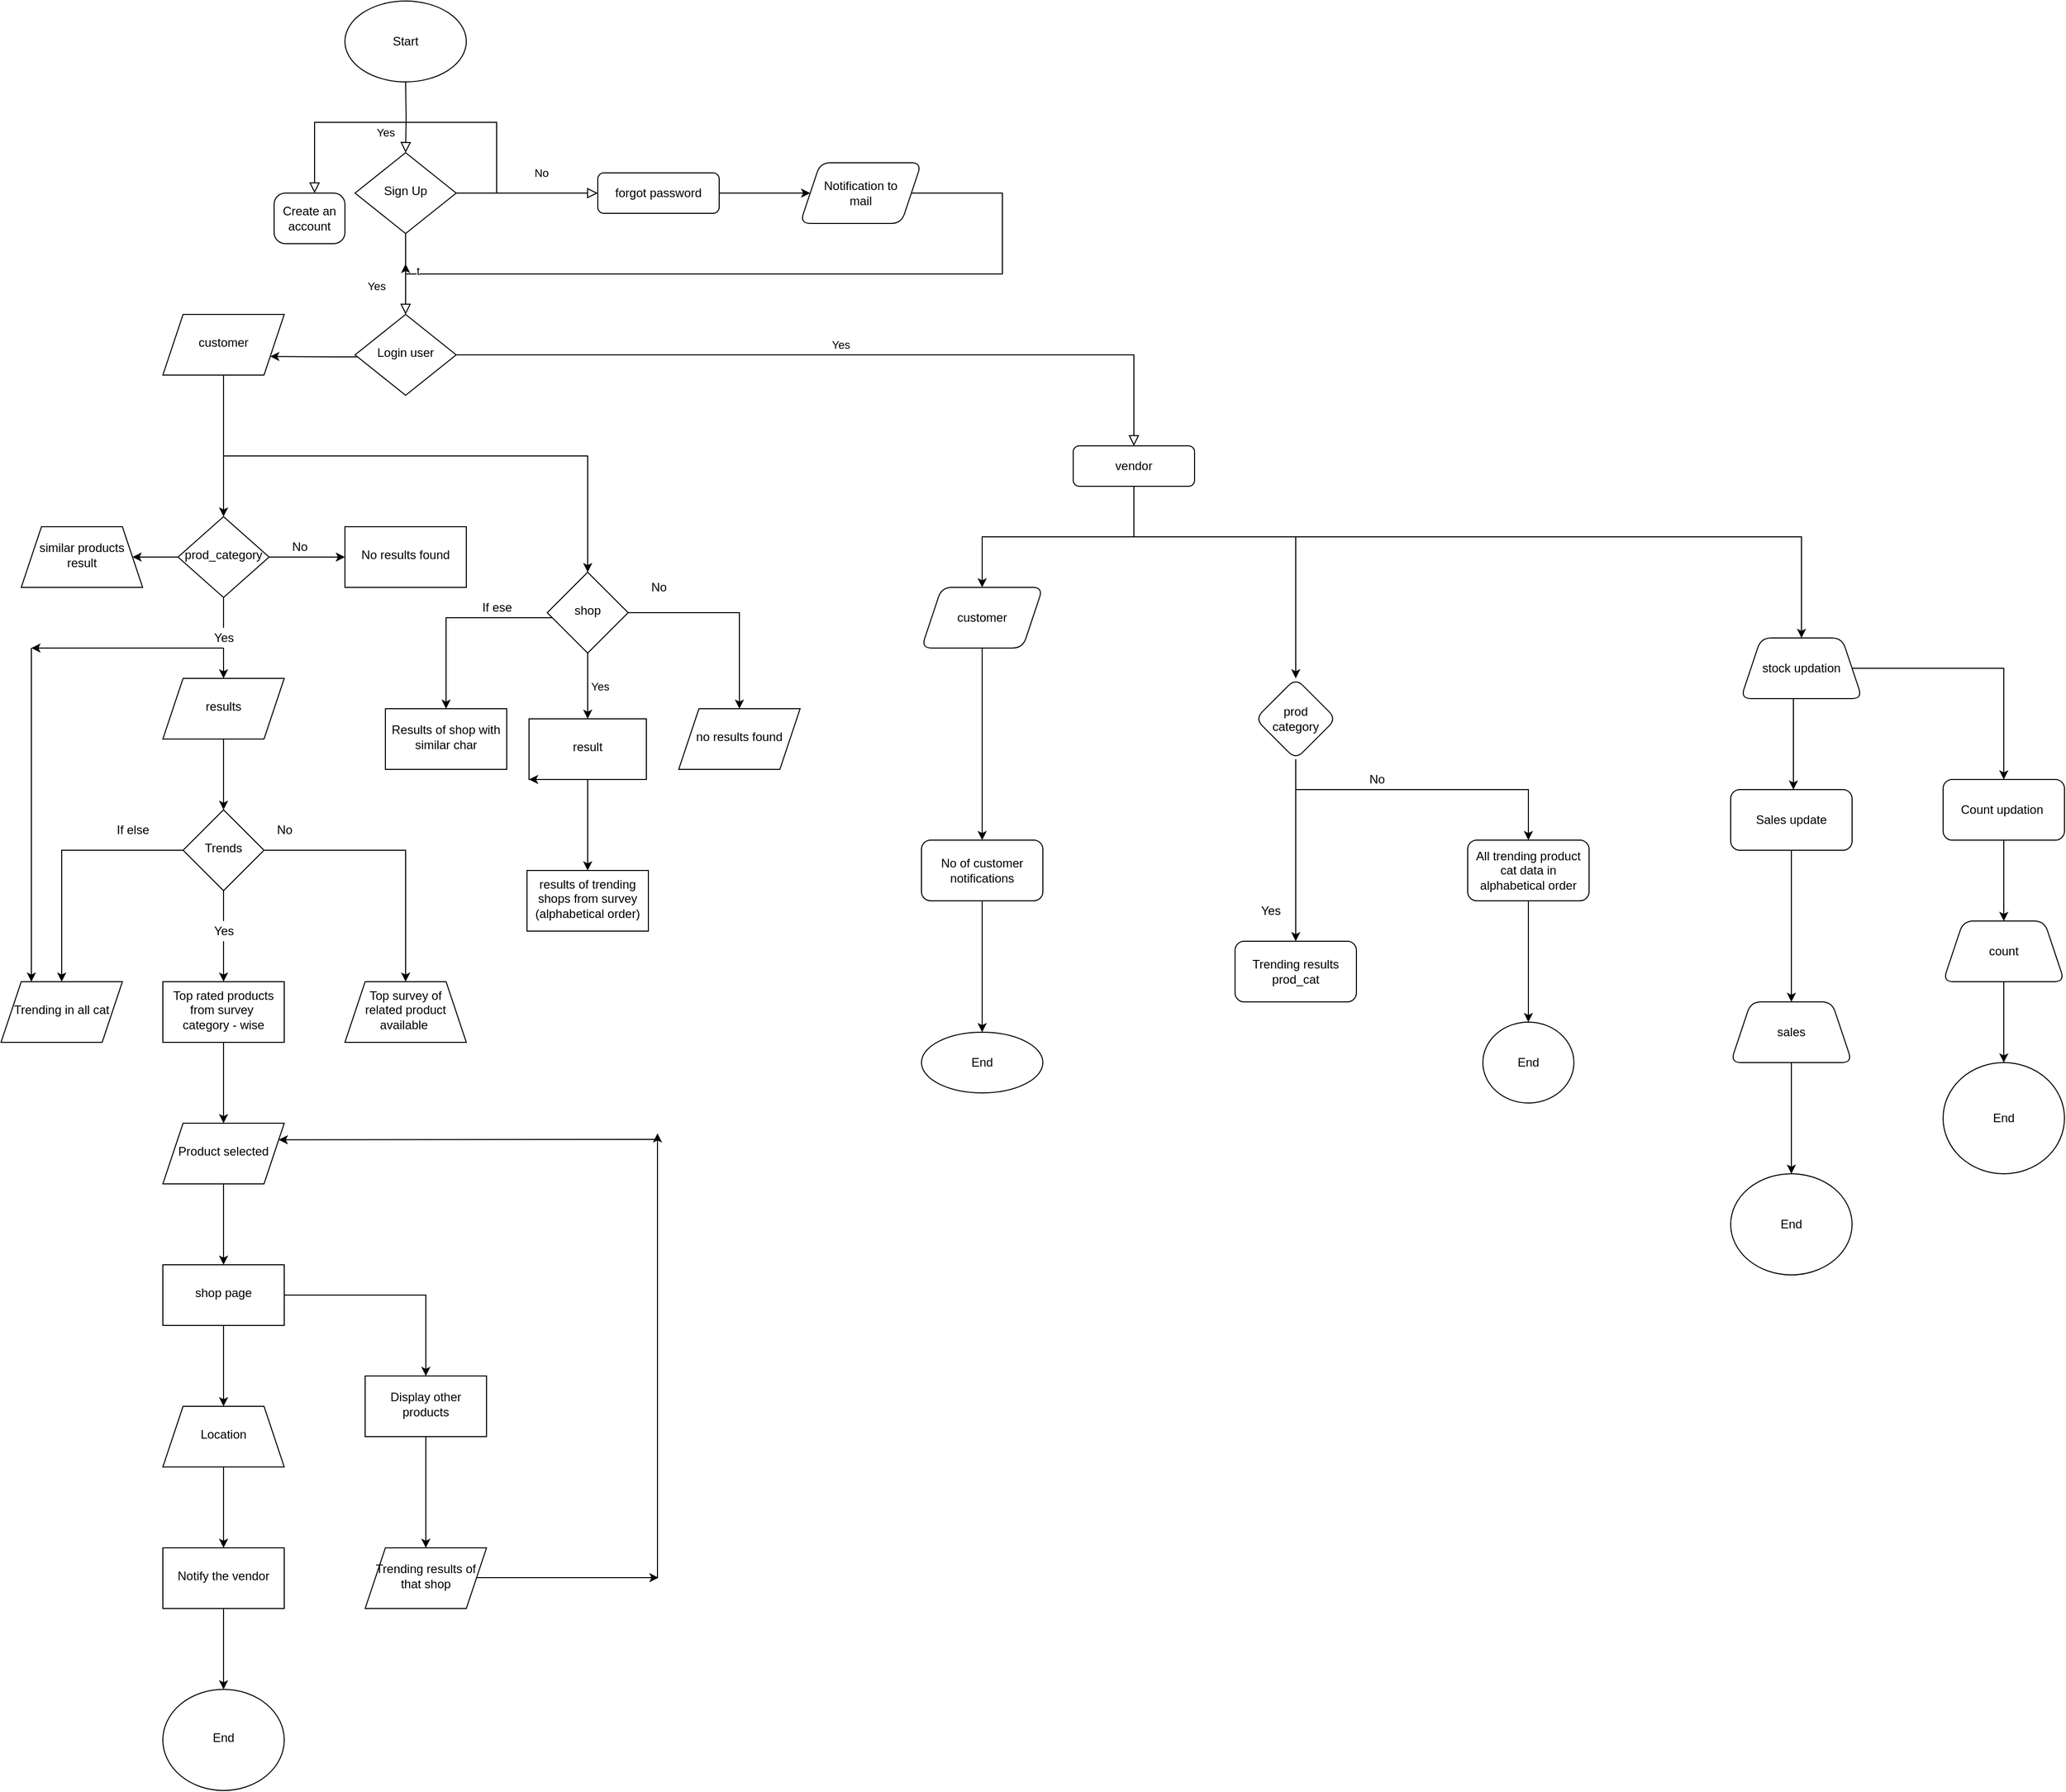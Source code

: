 <mxfile version="15.8.6" type="google"><diagram id="C5RBs43oDa-KdzZeNtuy" name="Page-1"><mxGraphModel dx="2105" dy="521" grid="1" gridSize="10" guides="1" tooltips="1" connect="1" arrows="1" fold="1" page="1" pageScale="1" pageWidth="827" pageHeight="1169" math="0" shadow="0"><root><mxCell id="WIyWlLk6GJQsqaUBKTNV-0"/><mxCell id="WIyWlLk6GJQsqaUBKTNV-1" parent="WIyWlLk6GJQsqaUBKTNV-0"/><mxCell id="WIyWlLk6GJQsqaUBKTNV-2" value="" style="rounded=0;html=1;jettySize=auto;orthogonalLoop=1;fontSize=11;endArrow=block;endFill=0;endSize=8;strokeWidth=1;shadow=0;labelBackgroundColor=none;edgeStyle=orthogonalEdgeStyle;" parent="WIyWlLk6GJQsqaUBKTNV-1" target="WIyWlLk6GJQsqaUBKTNV-6" edge="1"><mxGeometry relative="1" as="geometry"><mxPoint x="280" y="100" as="sourcePoint"/></mxGeometry></mxCell><mxCell id="WIyWlLk6GJQsqaUBKTNV-4" value="" style="rounded=0;html=1;jettySize=auto;orthogonalLoop=1;fontSize=11;endArrow=block;endFill=0;endSize=8;strokeWidth=1;shadow=0;labelBackgroundColor=none;edgeStyle=orthogonalEdgeStyle;" parent="WIyWlLk6GJQsqaUBKTNV-1" source="WIyWlLk6GJQsqaUBKTNV-6" target="WIyWlLk6GJQsqaUBKTNV-10" edge="1"><mxGeometry y="20" relative="1" as="geometry"><mxPoint as="offset"/></mxGeometry></mxCell><mxCell id="WIyWlLk6GJQsqaUBKTNV-5" value="No" style="edgeStyle=orthogonalEdgeStyle;rounded=0;html=1;jettySize=auto;orthogonalLoop=1;fontSize=11;endArrow=block;endFill=0;endSize=8;strokeWidth=1;shadow=0;labelBackgroundColor=none;" parent="WIyWlLk6GJQsqaUBKTNV-1" source="WIyWlLk6GJQsqaUBKTNV-6" target="WIyWlLk6GJQsqaUBKTNV-7" edge="1"><mxGeometry x="0.2" y="20" relative="1" as="geometry"><mxPoint as="offset"/></mxGeometry></mxCell><mxCell id="WIyWlLk6GJQsqaUBKTNV-6" value="Sign Up" style="rhombus;whiteSpace=wrap;html=1;shadow=0;fontFamily=Helvetica;fontSize=12;align=center;strokeWidth=1;spacing=6;spacingTop=-4;" parent="WIyWlLk6GJQsqaUBKTNV-1" vertex="1"><mxGeometry x="230" y="170" width="100" height="80" as="geometry"/></mxCell><mxCell id="QBfrs4fu9LcXUjA4XdAT-135" value="" style="edgeStyle=orthogonalEdgeStyle;rounded=0;orthogonalLoop=1;jettySize=auto;html=1;" parent="WIyWlLk6GJQsqaUBKTNV-1" source="WIyWlLk6GJQsqaUBKTNV-7" target="QBfrs4fu9LcXUjA4XdAT-134" edge="1"><mxGeometry relative="1" as="geometry"/></mxCell><mxCell id="WIyWlLk6GJQsqaUBKTNV-7" value="forgot password" style="rounded=1;whiteSpace=wrap;html=1;fontSize=12;glass=0;strokeWidth=1;shadow=0;" parent="WIyWlLk6GJQsqaUBKTNV-1" vertex="1"><mxGeometry x="470" y="190" width="120" height="40" as="geometry"/></mxCell><mxCell id="WIyWlLk6GJQsqaUBKTNV-9" value="Yes" style="edgeStyle=orthogonalEdgeStyle;rounded=0;html=1;jettySize=auto;orthogonalLoop=1;fontSize=11;endArrow=block;endFill=0;endSize=8;strokeWidth=1;shadow=0;labelBackgroundColor=none;" parent="WIyWlLk6GJQsqaUBKTNV-1" source="WIyWlLk6GJQsqaUBKTNV-10" target="WIyWlLk6GJQsqaUBKTNV-12" edge="1"><mxGeometry y="10" relative="1" as="geometry"><mxPoint as="offset"/></mxGeometry></mxCell><mxCell id="QBfrs4fu9LcXUjA4XdAT-8" value="" style="edgeStyle=orthogonalEdgeStyle;rounded=0;orthogonalLoop=1;jettySize=auto;html=1;entryX=1;entryY=0.75;entryDx=0;entryDy=0;" parent="WIyWlLk6GJQsqaUBKTNV-1" source="WIyWlLk6GJQsqaUBKTNV-10" target="QBfrs4fu9LcXUjA4XdAT-7" edge="1"><mxGeometry relative="1" as="geometry"><Array as="points"><mxPoint x="210" y="372"/><mxPoint x="210" y="372"/></Array></mxGeometry></mxCell><mxCell id="WIyWlLk6GJQsqaUBKTNV-10" value="Login user" style="rhombus;whiteSpace=wrap;html=1;shadow=0;fontFamily=Helvetica;fontSize=12;align=center;strokeWidth=1;spacing=6;spacingTop=-4;" parent="WIyWlLk6GJQsqaUBKTNV-1" vertex="1"><mxGeometry x="230" y="330" width="100" height="80" as="geometry"/></mxCell><mxCell id="QBfrs4fu9LcXUjA4XdAT-76" value="" style="edgeStyle=orthogonalEdgeStyle;rounded=0;orthogonalLoop=1;jettySize=auto;html=1;" parent="WIyWlLk6GJQsqaUBKTNV-1" target="QBfrs4fu9LcXUjA4XdAT-75" edge="1"><mxGeometry relative="1" as="geometry"><mxPoint x="1130" y="550" as="sourcePoint"/><Array as="points"><mxPoint x="1160" y="550"/></Array></mxGeometry></mxCell><mxCell id="QBfrs4fu9LcXUjA4XdAT-78" value="" style="edgeStyle=orthogonalEdgeStyle;rounded=0;orthogonalLoop=1;jettySize=auto;html=1;" parent="WIyWlLk6GJQsqaUBKTNV-1" source="WIyWlLk6GJQsqaUBKTNV-12" target="QBfrs4fu9LcXUjA4XdAT-77" edge="1"><mxGeometry relative="1" as="geometry"><Array as="points"><mxPoint x="1000" y="550"/><mxPoint x="850" y="550"/></Array></mxGeometry></mxCell><mxCell id="QBfrs4fu9LcXUjA4XdAT-80" value="" style="edgeStyle=orthogonalEdgeStyle;rounded=0;orthogonalLoop=1;jettySize=auto;html=1;" parent="WIyWlLk6GJQsqaUBKTNV-1" source="WIyWlLk6GJQsqaUBKTNV-12" target="QBfrs4fu9LcXUjA4XdAT-79" edge="1"><mxGeometry relative="1" as="geometry"><Array as="points"><mxPoint x="1000" y="550"/><mxPoint x="1660" y="550"/></Array></mxGeometry></mxCell><mxCell id="WIyWlLk6GJQsqaUBKTNV-12" value="vendor" style="rounded=1;whiteSpace=wrap;html=1;fontSize=12;glass=0;strokeWidth=1;shadow=0;" parent="WIyWlLk6GJQsqaUBKTNV-1" vertex="1"><mxGeometry x="940" y="460" width="120" height="40" as="geometry"/></mxCell><mxCell id="QBfrs4fu9LcXUjA4XdAT-1" value="Yes" style="edgeStyle=orthogonalEdgeStyle;rounded=0;html=1;jettySize=auto;orthogonalLoop=1;fontSize=11;endArrow=block;endFill=0;endSize=8;strokeWidth=1;shadow=0;labelBackgroundColor=none;" parent="WIyWlLk6GJQsqaUBKTNV-1" edge="1"><mxGeometry x="0.125" y="10" relative="1" as="geometry"><mxPoint as="offset"/><mxPoint x="370" y="210" as="sourcePoint"/><mxPoint x="190" y="210" as="targetPoint"/><Array as="points"><mxPoint x="370" y="140"/><mxPoint x="190" y="140"/></Array></mxGeometry></mxCell><mxCell id="QBfrs4fu9LcXUjA4XdAT-2" value="Create an account" style="rounded=1;whiteSpace=wrap;html=1;fontSize=12;glass=0;strokeWidth=1;shadow=0;arcSize=22;" parent="WIyWlLk6GJQsqaUBKTNV-1" vertex="1"><mxGeometry x="150" y="210" width="70" height="50" as="geometry"/></mxCell><mxCell id="QBfrs4fu9LcXUjA4XdAT-13" value="" style="edgeStyle=orthogonalEdgeStyle;rounded=0;orthogonalLoop=1;jettySize=auto;html=1;" parent="WIyWlLk6GJQsqaUBKTNV-1" source="QBfrs4fu9LcXUjA4XdAT-7" target="QBfrs4fu9LcXUjA4XdAT-12" edge="1"><mxGeometry relative="1" as="geometry"/></mxCell><mxCell id="QBfrs4fu9LcXUjA4XdAT-25" value="" style="edgeStyle=orthogonalEdgeStyle;rounded=0;orthogonalLoop=1;jettySize=auto;html=1;" parent="WIyWlLk6GJQsqaUBKTNV-1" source="QBfrs4fu9LcXUjA4XdAT-7" target="QBfrs4fu9LcXUjA4XdAT-24" edge="1"><mxGeometry relative="1" as="geometry"><Array as="points"><mxPoint x="100" y="470"/><mxPoint x="460" y="470"/></Array></mxGeometry></mxCell><mxCell id="QBfrs4fu9LcXUjA4XdAT-7" value="customer" style="shape=parallelogram;perimeter=parallelogramPerimeter;whiteSpace=wrap;html=1;fixedSize=1;shadow=0;strokeWidth=1;spacing=6;spacingTop=-4;" parent="WIyWlLk6GJQsqaUBKTNV-1" vertex="1"><mxGeometry x="40" y="330" width="120" height="60" as="geometry"/></mxCell><mxCell id="QBfrs4fu9LcXUjA4XdAT-19" value="" style="edgeStyle=orthogonalEdgeStyle;rounded=0;orthogonalLoop=1;jettySize=auto;html=1;startArrow=none;" parent="WIyWlLk6GJQsqaUBKTNV-1" source="QBfrs4fu9LcXUjA4XdAT-121" target="QBfrs4fu9LcXUjA4XdAT-18" edge="1"><mxGeometry relative="1" as="geometry"/></mxCell><mxCell id="QBfrs4fu9LcXUjA4XdAT-21" value="" style="edgeStyle=orthogonalEdgeStyle;rounded=0;orthogonalLoop=1;jettySize=auto;html=1;" parent="WIyWlLk6GJQsqaUBKTNV-1" source="QBfrs4fu9LcXUjA4XdAT-12" target="QBfrs4fu9LcXUjA4XdAT-20" edge="1"><mxGeometry relative="1" as="geometry"/></mxCell><mxCell id="QBfrs4fu9LcXUjA4XdAT-12" value="prod_category" style="rhombus;whiteSpace=wrap;html=1;shadow=0;strokeWidth=1;spacing=6;spacingTop=-4;" parent="WIyWlLk6GJQsqaUBKTNV-1" vertex="1"><mxGeometry x="55" y="530" width="90" height="80" as="geometry"/></mxCell><mxCell id="QBfrs4fu9LcXUjA4XdAT-14" value="No results found" style="whiteSpace=wrap;html=1;shadow=0;strokeWidth=1;spacing=6;spacingTop=-4;" parent="WIyWlLk6GJQsqaUBKTNV-1" vertex="1"><mxGeometry x="220" y="540" width="120" height="60" as="geometry"/></mxCell><mxCell id="QBfrs4fu9LcXUjA4XdAT-36" value="" style="edgeStyle=orthogonalEdgeStyle;rounded=0;orthogonalLoop=1;jettySize=auto;html=1;" parent="WIyWlLk6GJQsqaUBKTNV-1" source="QBfrs4fu9LcXUjA4XdAT-18" target="QBfrs4fu9LcXUjA4XdAT-35" edge="1"><mxGeometry relative="1" as="geometry"/></mxCell><mxCell id="QBfrs4fu9LcXUjA4XdAT-18" value="results" style="shape=parallelogram;perimeter=parallelogramPerimeter;whiteSpace=wrap;html=1;fixedSize=1;shadow=0;strokeWidth=1;spacing=6;spacingTop=-4;" parent="WIyWlLk6GJQsqaUBKTNV-1" vertex="1"><mxGeometry x="40" y="690" width="120" height="60" as="geometry"/></mxCell><mxCell id="QBfrs4fu9LcXUjA4XdAT-20" value="similar products result" style="shape=trapezoid;perimeter=trapezoidPerimeter;whiteSpace=wrap;html=1;fixedSize=1;shadow=0;strokeWidth=1;spacing=6;spacingTop=-4;" parent="WIyWlLk6GJQsqaUBKTNV-1" vertex="1"><mxGeometry x="-100" y="540" width="120" height="60" as="geometry"/></mxCell><mxCell id="QBfrs4fu9LcXUjA4XdAT-27" value="" style="edgeStyle=orthogonalEdgeStyle;rounded=0;orthogonalLoop=1;jettySize=auto;html=1;exitX=0.5;exitY=1;exitDx=0;exitDy=0;" parent="WIyWlLk6GJQsqaUBKTNV-1" source="QBfrs4fu9LcXUjA4XdAT-24" target="QBfrs4fu9LcXUjA4XdAT-26" edge="1"><mxGeometry relative="1" as="geometry"><mxPoint x="460" y="690" as="sourcePoint"/><mxPoint x="440" y="710" as="targetPoint"/></mxGeometry></mxCell><mxCell id="QBfrs4fu9LcXUjA4XdAT-130" value="Yes" style="edgeLabel;html=1;align=center;verticalAlign=middle;resizable=0;points=[];" parent="QBfrs4fu9LcXUjA4XdAT-27" vertex="1" connectable="0"><mxGeometry x="0.02" y="12" relative="1" as="geometry"><mxPoint as="offset"/></mxGeometry></mxCell><mxCell id="QBfrs4fu9LcXUjA4XdAT-29" value="" style="edgeStyle=orthogonalEdgeStyle;rounded=0;orthogonalLoop=1;jettySize=auto;html=1;" parent="WIyWlLk6GJQsqaUBKTNV-1" source="QBfrs4fu9LcXUjA4XdAT-24" target="QBfrs4fu9LcXUjA4XdAT-28" edge="1"><mxGeometry relative="1" as="geometry"/></mxCell><mxCell id="QBfrs4fu9LcXUjA4XdAT-32" value="" style="edgeStyle=orthogonalEdgeStyle;rounded=0;orthogonalLoop=1;jettySize=auto;html=1;" parent="WIyWlLk6GJQsqaUBKTNV-1" source="QBfrs4fu9LcXUjA4XdAT-24" target="QBfrs4fu9LcXUjA4XdAT-31" edge="1"><mxGeometry relative="1" as="geometry"><Array as="points"><mxPoint x="320" y="630"/></Array></mxGeometry></mxCell><mxCell id="QBfrs4fu9LcXUjA4XdAT-24" value="shop" style="rhombus;whiteSpace=wrap;html=1;shadow=0;strokeWidth=1;spacing=6;spacingTop=-4;" parent="WIyWlLk6GJQsqaUBKTNV-1" vertex="1"><mxGeometry x="420" y="585" width="80" height="80" as="geometry"/></mxCell><mxCell id="QBfrs4fu9LcXUjA4XdAT-34" value="" style="edgeStyle=orthogonalEdgeStyle;rounded=0;orthogonalLoop=1;jettySize=auto;html=1;" parent="WIyWlLk6GJQsqaUBKTNV-1" source="QBfrs4fu9LcXUjA4XdAT-26" target="QBfrs4fu9LcXUjA4XdAT-33" edge="1"><mxGeometry relative="1" as="geometry"/></mxCell><mxCell id="QBfrs4fu9LcXUjA4XdAT-26" value="result" style="whiteSpace=wrap;html=1;shadow=0;strokeWidth=1;spacing=6;spacingTop=-4;" parent="WIyWlLk6GJQsqaUBKTNV-1" vertex="1"><mxGeometry x="402" y="730" width="116" height="60" as="geometry"/></mxCell><mxCell id="QBfrs4fu9LcXUjA4XdAT-28" value="no results found" style="shape=parallelogram;perimeter=parallelogramPerimeter;whiteSpace=wrap;html=1;fixedSize=1;shadow=0;strokeWidth=1;spacing=6;spacingTop=-4;" parent="WIyWlLk6GJQsqaUBKTNV-1" vertex="1"><mxGeometry x="550" y="720" width="120" height="60" as="geometry"/></mxCell><mxCell id="QBfrs4fu9LcXUjA4XdAT-31" value="Results of shop with similar char" style="whiteSpace=wrap;html=1;shadow=0;strokeWidth=1;spacing=6;spacingTop=-4;" parent="WIyWlLk6GJQsqaUBKTNV-1" vertex="1"><mxGeometry x="260" y="720" width="120" height="60" as="geometry"/></mxCell><mxCell id="QBfrs4fu9LcXUjA4XdAT-33" value="results of trending shops from survey (alphabetical order)" style="whiteSpace=wrap;html=1;shadow=0;strokeWidth=1;spacing=6;spacingTop=-4;" parent="WIyWlLk6GJQsqaUBKTNV-1" vertex="1"><mxGeometry x="400" y="880" width="120" height="60" as="geometry"/></mxCell><mxCell id="QBfrs4fu9LcXUjA4XdAT-38" value="" style="edgeStyle=orthogonalEdgeStyle;rounded=0;orthogonalLoop=1;jettySize=auto;html=1;startArrow=none;" parent="WIyWlLk6GJQsqaUBKTNV-1" source="QBfrs4fu9LcXUjA4XdAT-124" target="QBfrs4fu9LcXUjA4XdAT-37" edge="1"><mxGeometry relative="1" as="geometry"/></mxCell><mxCell id="QBfrs4fu9LcXUjA4XdAT-42" value="" style="edgeStyle=orthogonalEdgeStyle;rounded=0;orthogonalLoop=1;jettySize=auto;html=1;" parent="WIyWlLk6GJQsqaUBKTNV-1" source="QBfrs4fu9LcXUjA4XdAT-35" target="QBfrs4fu9LcXUjA4XdAT-41" edge="1"><mxGeometry relative="1" as="geometry"/></mxCell><mxCell id="QBfrs4fu9LcXUjA4XdAT-44" value="" style="edgeStyle=orthogonalEdgeStyle;rounded=0;orthogonalLoop=1;jettySize=auto;html=1;" parent="WIyWlLk6GJQsqaUBKTNV-1" source="QBfrs4fu9LcXUjA4XdAT-35" target="QBfrs4fu9LcXUjA4XdAT-43" edge="1"><mxGeometry relative="1" as="geometry"/></mxCell><mxCell id="QBfrs4fu9LcXUjA4XdAT-35" value="Trends" style="rhombus;whiteSpace=wrap;html=1;shadow=0;strokeWidth=1;spacing=6;spacingTop=-4;" parent="WIyWlLk6GJQsqaUBKTNV-1" vertex="1"><mxGeometry x="60" y="820" width="80" height="80" as="geometry"/></mxCell><mxCell id="QBfrs4fu9LcXUjA4XdAT-55" value="" style="edgeStyle=orthogonalEdgeStyle;rounded=0;orthogonalLoop=1;jettySize=auto;html=1;" parent="WIyWlLk6GJQsqaUBKTNV-1" source="QBfrs4fu9LcXUjA4XdAT-37" target="QBfrs4fu9LcXUjA4XdAT-54" edge="1"><mxGeometry relative="1" as="geometry"/></mxCell><mxCell id="QBfrs4fu9LcXUjA4XdAT-37" value="Top rated products from survey&amp;nbsp;&lt;br&gt;category - wise" style="whiteSpace=wrap;html=1;shadow=0;strokeWidth=1;spacing=6;spacingTop=-4;" parent="WIyWlLk6GJQsqaUBKTNV-1" vertex="1"><mxGeometry x="40" y="990" width="120" height="60" as="geometry"/></mxCell><mxCell id="QBfrs4fu9LcXUjA4XdAT-41" value="Top survey of related product available&amp;nbsp;" style="shape=trapezoid;perimeter=trapezoidPerimeter;whiteSpace=wrap;html=1;fixedSize=1;shadow=0;strokeWidth=1;spacing=6;spacingTop=-4;" parent="WIyWlLk6GJQsqaUBKTNV-1" vertex="1"><mxGeometry x="220" y="990" width="120" height="60" as="geometry"/></mxCell><mxCell id="QBfrs4fu9LcXUjA4XdAT-43" value="Trending in all cat" style="shape=parallelogram;perimeter=parallelogramPerimeter;whiteSpace=wrap;html=1;fixedSize=1;shadow=0;strokeWidth=1;spacing=6;spacingTop=-4;" parent="WIyWlLk6GJQsqaUBKTNV-1" vertex="1"><mxGeometry x="-120" y="990" width="120" height="60" as="geometry"/></mxCell><mxCell id="QBfrs4fu9LcXUjA4XdAT-47" value="" style="endArrow=classic;html=1;rounded=0;entryX=0.25;entryY=0;entryDx=0;entryDy=0;" parent="WIyWlLk6GJQsqaUBKTNV-1" target="QBfrs4fu9LcXUjA4XdAT-43" edge="1"><mxGeometry width="50" height="50" relative="1" as="geometry"><mxPoint x="-90" y="660" as="sourcePoint"/><mxPoint x="-260" y="1010" as="targetPoint"/></mxGeometry></mxCell><mxCell id="QBfrs4fu9LcXUjA4XdAT-48" value="" style="endArrow=classic;html=1;rounded=0;" parent="WIyWlLk6GJQsqaUBKTNV-1" edge="1"><mxGeometry width="50" height="50" relative="1" as="geometry"><mxPoint x="100" y="660" as="sourcePoint"/><mxPoint x="-90" y="660" as="targetPoint"/></mxGeometry></mxCell><mxCell id="QBfrs4fu9LcXUjA4XdAT-57" value="" style="edgeStyle=orthogonalEdgeStyle;rounded=0;orthogonalLoop=1;jettySize=auto;html=1;" parent="WIyWlLk6GJQsqaUBKTNV-1" source="QBfrs4fu9LcXUjA4XdAT-54" target="QBfrs4fu9LcXUjA4XdAT-56" edge="1"><mxGeometry relative="1" as="geometry"/></mxCell><mxCell id="QBfrs4fu9LcXUjA4XdAT-54" value="Product selected" style="shape=parallelogram;perimeter=parallelogramPerimeter;whiteSpace=wrap;html=1;fixedSize=1;shadow=0;strokeWidth=1;spacing=6;spacingTop=-4;" parent="WIyWlLk6GJQsqaUBKTNV-1" vertex="1"><mxGeometry x="40" y="1130" width="120" height="60" as="geometry"/></mxCell><mxCell id="QBfrs4fu9LcXUjA4XdAT-59" value="" style="edgeStyle=orthogonalEdgeStyle;rounded=0;orthogonalLoop=1;jettySize=auto;html=1;" parent="WIyWlLk6GJQsqaUBKTNV-1" source="QBfrs4fu9LcXUjA4XdAT-56" target="QBfrs4fu9LcXUjA4XdAT-58" edge="1"><mxGeometry relative="1" as="geometry"/></mxCell><mxCell id="QBfrs4fu9LcXUjA4XdAT-61" value="" style="edgeStyle=orthogonalEdgeStyle;rounded=0;orthogonalLoop=1;jettySize=auto;html=1;" parent="WIyWlLk6GJQsqaUBKTNV-1" source="QBfrs4fu9LcXUjA4XdAT-56" target="QBfrs4fu9LcXUjA4XdAT-60" edge="1"><mxGeometry relative="1" as="geometry"/></mxCell><mxCell id="QBfrs4fu9LcXUjA4XdAT-56" value="shop page" style="whiteSpace=wrap;html=1;shadow=0;strokeWidth=1;spacing=6;spacingTop=-4;" parent="WIyWlLk6GJQsqaUBKTNV-1" vertex="1"><mxGeometry x="40" y="1270" width="120" height="60" as="geometry"/></mxCell><mxCell id="QBfrs4fu9LcXUjA4XdAT-63" value="" style="edgeStyle=orthogonalEdgeStyle;rounded=0;orthogonalLoop=1;jettySize=auto;html=1;" parent="WIyWlLk6GJQsqaUBKTNV-1" source="QBfrs4fu9LcXUjA4XdAT-58" target="QBfrs4fu9LcXUjA4XdAT-62" edge="1"><mxGeometry relative="1" as="geometry"/></mxCell><mxCell id="QBfrs4fu9LcXUjA4XdAT-58" value="Location" style="shape=trapezoid;perimeter=trapezoidPerimeter;whiteSpace=wrap;html=1;fixedSize=1;shadow=0;strokeWidth=1;spacing=6;spacingTop=-4;" parent="WIyWlLk6GJQsqaUBKTNV-1" vertex="1"><mxGeometry x="40" y="1410" width="120" height="60" as="geometry"/></mxCell><mxCell id="QBfrs4fu9LcXUjA4XdAT-65" value="" style="edgeStyle=orthogonalEdgeStyle;rounded=0;orthogonalLoop=1;jettySize=auto;html=1;" parent="WIyWlLk6GJQsqaUBKTNV-1" source="QBfrs4fu9LcXUjA4XdAT-60" target="QBfrs4fu9LcXUjA4XdAT-64" edge="1"><mxGeometry relative="1" as="geometry"/></mxCell><mxCell id="QBfrs4fu9LcXUjA4XdAT-60" value="Display other products" style="whiteSpace=wrap;html=1;shadow=0;strokeWidth=1;spacing=6;spacingTop=-4;" parent="WIyWlLk6GJQsqaUBKTNV-1" vertex="1"><mxGeometry x="240" y="1380" width="120" height="60" as="geometry"/></mxCell><mxCell id="QBfrs4fu9LcXUjA4XdAT-69" value="" style="edgeStyle=orthogonalEdgeStyle;rounded=0;orthogonalLoop=1;jettySize=auto;html=1;" parent="WIyWlLk6GJQsqaUBKTNV-1" source="QBfrs4fu9LcXUjA4XdAT-62" target="QBfrs4fu9LcXUjA4XdAT-68" edge="1"><mxGeometry relative="1" as="geometry"/></mxCell><mxCell id="QBfrs4fu9LcXUjA4XdAT-62" value="Notify the vendor" style="whiteSpace=wrap;html=1;shadow=0;strokeWidth=1;spacing=6;spacingTop=-4;" parent="WIyWlLk6GJQsqaUBKTNV-1" vertex="1"><mxGeometry x="40" y="1550" width="120" height="60" as="geometry"/></mxCell><mxCell id="QBfrs4fu9LcXUjA4XdAT-64" value="Trending results of that shop" style="shape=parallelogram;perimeter=parallelogramPerimeter;whiteSpace=wrap;html=1;fixedSize=1;shadow=0;strokeWidth=1;spacing=6;spacingTop=-4;" parent="WIyWlLk6GJQsqaUBKTNV-1" vertex="1"><mxGeometry x="240" y="1550" width="120" height="60" as="geometry"/></mxCell><mxCell id="QBfrs4fu9LcXUjA4XdAT-68" value="End" style="ellipse;whiteSpace=wrap;html=1;shadow=0;strokeWidth=1;spacing=6;spacingTop=-4;" parent="WIyWlLk6GJQsqaUBKTNV-1" vertex="1"><mxGeometry x="40" y="1690" width="120" height="100" as="geometry"/></mxCell><mxCell id="QBfrs4fu9LcXUjA4XdAT-70" value="" style="endArrow=classic;html=1;rounded=0;" parent="WIyWlLk6GJQsqaUBKTNV-1" edge="1"><mxGeometry width="50" height="50" relative="1" as="geometry"><mxPoint x="350" y="1579.5" as="sourcePoint"/><mxPoint x="530" y="1579.5" as="targetPoint"/></mxGeometry></mxCell><mxCell id="QBfrs4fu9LcXUjA4XdAT-71" value="" style="endArrow=classic;html=1;rounded=0;" parent="WIyWlLk6GJQsqaUBKTNV-1" edge="1"><mxGeometry width="50" height="50" relative="1" as="geometry"><mxPoint x="529" y="1580" as="sourcePoint"/><mxPoint x="529" y="1140" as="targetPoint"/></mxGeometry></mxCell><mxCell id="QBfrs4fu9LcXUjA4XdAT-72" value="" style="endArrow=classic;html=1;rounded=0;entryX=1;entryY=0.25;entryDx=0;entryDy=0;" parent="WIyWlLk6GJQsqaUBKTNV-1" target="QBfrs4fu9LcXUjA4XdAT-54" edge="1"><mxGeometry width="50" height="50" relative="1" as="geometry"><mxPoint x="530" y="1146" as="sourcePoint"/><mxPoint x="270" y="1140" as="targetPoint"/></mxGeometry></mxCell><mxCell id="QBfrs4fu9LcXUjA4XdAT-84" value="" style="edgeStyle=orthogonalEdgeStyle;rounded=0;orthogonalLoop=1;jettySize=auto;html=1;" parent="WIyWlLk6GJQsqaUBKTNV-1" source="QBfrs4fu9LcXUjA4XdAT-75" target="QBfrs4fu9LcXUjA4XdAT-83" edge="1"><mxGeometry relative="1" as="geometry"/></mxCell><mxCell id="QBfrs4fu9LcXUjA4XdAT-89" value="" style="edgeStyle=orthogonalEdgeStyle;rounded=0;orthogonalLoop=1;jettySize=auto;html=1;" parent="WIyWlLk6GJQsqaUBKTNV-1" source="QBfrs4fu9LcXUjA4XdAT-75" target="QBfrs4fu9LcXUjA4XdAT-88" edge="1"><mxGeometry relative="1" as="geometry"><Array as="points"><mxPoint x="1160" y="800"/></Array></mxGeometry></mxCell><mxCell id="QBfrs4fu9LcXUjA4XdAT-75" value="prod&lt;br&gt;category" style="rhombus;whiteSpace=wrap;html=1;rounded=1;shadow=0;strokeWidth=1;glass=0;" parent="WIyWlLk6GJQsqaUBKTNV-1" vertex="1"><mxGeometry x="1120" y="690" width="80" height="80" as="geometry"/></mxCell><mxCell id="QBfrs4fu9LcXUjA4XdAT-82" value="" style="edgeStyle=orthogonalEdgeStyle;rounded=0;orthogonalLoop=1;jettySize=auto;html=1;" parent="WIyWlLk6GJQsqaUBKTNV-1" source="QBfrs4fu9LcXUjA4XdAT-77" target="QBfrs4fu9LcXUjA4XdAT-81" edge="1"><mxGeometry relative="1" as="geometry"/></mxCell><mxCell id="QBfrs4fu9LcXUjA4XdAT-77" value="customer" style="shape=parallelogram;perimeter=parallelogramPerimeter;whiteSpace=wrap;html=1;fixedSize=1;rounded=1;shadow=0;strokeWidth=1;glass=0;" parent="WIyWlLk6GJQsqaUBKTNV-1" vertex="1"><mxGeometry x="790" y="600" width="120" height="60" as="geometry"/></mxCell><mxCell id="QBfrs4fu9LcXUjA4XdAT-110" value="" style="edgeStyle=orthogonalEdgeStyle;rounded=0;orthogonalLoop=1;jettySize=auto;html=1;" parent="WIyWlLk6GJQsqaUBKTNV-1" source="QBfrs4fu9LcXUjA4XdAT-79" target="QBfrs4fu9LcXUjA4XdAT-109" edge="1"><mxGeometry relative="1" as="geometry"/></mxCell><mxCell id="QBfrs4fu9LcXUjA4XdAT-79" value="stock updation" style="shape=trapezoid;perimeter=trapezoidPerimeter;whiteSpace=wrap;html=1;fixedSize=1;rounded=1;shadow=0;strokeWidth=1;glass=0;" parent="WIyWlLk6GJQsqaUBKTNV-1" vertex="1"><mxGeometry x="1600" y="650" width="120" height="60" as="geometry"/></mxCell><mxCell id="QBfrs4fu9LcXUjA4XdAT-105" value="" style="edgeStyle=orthogonalEdgeStyle;rounded=0;orthogonalLoop=1;jettySize=auto;html=1;" parent="WIyWlLk6GJQsqaUBKTNV-1" source="QBfrs4fu9LcXUjA4XdAT-81" target="QBfrs4fu9LcXUjA4XdAT-104" edge="1"><mxGeometry relative="1" as="geometry"/></mxCell><mxCell id="QBfrs4fu9LcXUjA4XdAT-81" value="No of customer notifications" style="whiteSpace=wrap;html=1;rounded=1;shadow=0;strokeWidth=1;glass=0;" parent="WIyWlLk6GJQsqaUBKTNV-1" vertex="1"><mxGeometry x="790" y="850" width="120" height="60" as="geometry"/></mxCell><mxCell id="QBfrs4fu9LcXUjA4XdAT-83" value="Trending results prod_cat" style="whiteSpace=wrap;html=1;rounded=1;shadow=0;strokeWidth=1;glass=0;" parent="WIyWlLk6GJQsqaUBKTNV-1" vertex="1"><mxGeometry x="1100" y="950" width="120" height="60" as="geometry"/></mxCell><mxCell id="QBfrs4fu9LcXUjA4XdAT-91" value="" style="edgeStyle=orthogonalEdgeStyle;rounded=0;orthogonalLoop=1;jettySize=auto;html=1;entryX=0.5;entryY=0;entryDx=0;entryDy=0;" parent="WIyWlLk6GJQsqaUBKTNV-1" source="QBfrs4fu9LcXUjA4XdAT-88" target="QBfrs4fu9LcXUjA4XdAT-100" edge="1"><mxGeometry relative="1" as="geometry"><mxPoint x="1230" y="900" as="targetPoint"/><Array as="points"><mxPoint x="1390" y="890"/><mxPoint x="1390" y="890"/></Array></mxGeometry></mxCell><mxCell id="QBfrs4fu9LcXUjA4XdAT-88" value="All trending product cat data in&lt;br&gt;alphabetical order" style="whiteSpace=wrap;html=1;rounded=1;shadow=0;strokeWidth=1;glass=0;" parent="WIyWlLk6GJQsqaUBKTNV-1" vertex="1"><mxGeometry x="1330" y="850" width="120" height="60" as="geometry"/></mxCell><mxCell id="QBfrs4fu9LcXUjA4XdAT-99" value="" style="edgeStyle=orthogonalEdgeStyle;rounded=0;orthogonalLoop=1;jettySize=auto;html=1;" parent="WIyWlLk6GJQsqaUBKTNV-1" source="QBfrs4fu9LcXUjA4XdAT-94" target="QBfrs4fu9LcXUjA4XdAT-98" edge="1"><mxGeometry relative="1" as="geometry"/></mxCell><mxCell id="QBfrs4fu9LcXUjA4XdAT-94" value="Sales update" style="whiteSpace=wrap;html=1;rounded=1;shadow=0;strokeWidth=1;glass=0;" parent="WIyWlLk6GJQsqaUBKTNV-1" vertex="1"><mxGeometry x="1590" y="800" width="120" height="60" as="geometry"/></mxCell><mxCell id="QBfrs4fu9LcXUjA4XdAT-103" value="" style="edgeStyle=orthogonalEdgeStyle;rounded=0;orthogonalLoop=1;jettySize=auto;html=1;" parent="WIyWlLk6GJQsqaUBKTNV-1" source="QBfrs4fu9LcXUjA4XdAT-98" target="QBfrs4fu9LcXUjA4XdAT-102" edge="1"><mxGeometry relative="1" as="geometry"/></mxCell><mxCell id="QBfrs4fu9LcXUjA4XdAT-98" value="sales" style="shape=trapezoid;perimeter=trapezoidPerimeter;whiteSpace=wrap;html=1;fixedSize=1;rounded=1;shadow=0;strokeWidth=1;glass=0;" parent="WIyWlLk6GJQsqaUBKTNV-1" vertex="1"><mxGeometry x="1590" y="1010" width="120" height="60" as="geometry"/></mxCell><mxCell id="QBfrs4fu9LcXUjA4XdAT-100" value="End" style="ellipse;whiteSpace=wrap;html=1;rounded=1;shadow=0;strokeWidth=1;glass=0;" parent="WIyWlLk6GJQsqaUBKTNV-1" vertex="1"><mxGeometry x="1345" y="1030" width="90" height="80" as="geometry"/></mxCell><mxCell id="QBfrs4fu9LcXUjA4XdAT-102" value="End" style="ellipse;whiteSpace=wrap;html=1;rounded=1;shadow=0;strokeWidth=1;glass=0;" parent="WIyWlLk6GJQsqaUBKTNV-1" vertex="1"><mxGeometry x="1590" y="1180" width="120" height="100" as="geometry"/></mxCell><mxCell id="QBfrs4fu9LcXUjA4XdAT-104" value="End" style="ellipse;whiteSpace=wrap;html=1;rounded=1;shadow=0;strokeWidth=1;glass=0;" parent="WIyWlLk6GJQsqaUBKTNV-1" vertex="1"><mxGeometry x="790" y="1040" width="120" height="60" as="geometry"/></mxCell><mxCell id="QBfrs4fu9LcXUjA4XdAT-107" value="" style="endArrow=classic;html=1;rounded=0;" parent="WIyWlLk6GJQsqaUBKTNV-1" edge="1"><mxGeometry width="50" height="50" relative="1" as="geometry"><mxPoint x="1652" y="710" as="sourcePoint"/><mxPoint x="1652" y="800" as="targetPoint"/></mxGeometry></mxCell><mxCell id="QBfrs4fu9LcXUjA4XdAT-112" value="" style="edgeStyle=orthogonalEdgeStyle;rounded=0;orthogonalLoop=1;jettySize=auto;html=1;" parent="WIyWlLk6GJQsqaUBKTNV-1" source="QBfrs4fu9LcXUjA4XdAT-109" target="QBfrs4fu9LcXUjA4XdAT-111" edge="1"><mxGeometry relative="1" as="geometry"/></mxCell><mxCell id="QBfrs4fu9LcXUjA4XdAT-109" value="Count updation&amp;nbsp;" style="whiteSpace=wrap;html=1;rounded=1;shadow=0;strokeWidth=1;glass=0;" parent="WIyWlLk6GJQsqaUBKTNV-1" vertex="1"><mxGeometry x="1800" y="790" width="120" height="60" as="geometry"/></mxCell><mxCell id="QBfrs4fu9LcXUjA4XdAT-114" value="" style="edgeStyle=orthogonalEdgeStyle;rounded=0;orthogonalLoop=1;jettySize=auto;html=1;" parent="WIyWlLk6GJQsqaUBKTNV-1" source="QBfrs4fu9LcXUjA4XdAT-111" target="QBfrs4fu9LcXUjA4XdAT-113" edge="1"><mxGeometry relative="1" as="geometry"/></mxCell><mxCell id="QBfrs4fu9LcXUjA4XdAT-111" value="count" style="shape=trapezoid;perimeter=trapezoidPerimeter;whiteSpace=wrap;html=1;fixedSize=1;rounded=1;shadow=0;strokeWidth=1;glass=0;" parent="WIyWlLk6GJQsqaUBKTNV-1" vertex="1"><mxGeometry x="1800" y="930" width="120" height="60" as="geometry"/></mxCell><mxCell id="QBfrs4fu9LcXUjA4XdAT-113" value="End" style="ellipse;whiteSpace=wrap;html=1;rounded=1;shadow=0;strokeWidth=1;glass=0;" parent="WIyWlLk6GJQsqaUBKTNV-1" vertex="1"><mxGeometry x="1800" y="1070" width="120" height="110" as="geometry"/></mxCell><mxCell id="QBfrs4fu9LcXUjA4XdAT-119" value="" style="endArrow=classic;html=1;rounded=0;exitX=1;exitY=0.5;exitDx=0;exitDy=0;entryX=0;entryY=0.5;entryDx=0;entryDy=0;" parent="WIyWlLk6GJQsqaUBKTNV-1" source="QBfrs4fu9LcXUjA4XdAT-12" target="QBfrs4fu9LcXUjA4XdAT-14" edge="1"><mxGeometry width="50" height="50" relative="1" as="geometry"><mxPoint x="400" y="510" as="sourcePoint"/><mxPoint x="450" y="460" as="targetPoint"/></mxGeometry></mxCell><mxCell id="QBfrs4fu9LcXUjA4XdAT-120" value="No" style="text;html=1;align=center;verticalAlign=middle;resizable=0;points=[];autosize=1;strokeColor=none;fillColor=none;" parent="WIyWlLk6GJQsqaUBKTNV-1" vertex="1"><mxGeometry x="160" y="550" width="30" height="20" as="geometry"/></mxCell><mxCell id="QBfrs4fu9LcXUjA4XdAT-121" value="Yes" style="text;html=1;align=center;verticalAlign=middle;resizable=0;points=[];autosize=1;strokeColor=none;fillColor=none;" parent="WIyWlLk6GJQsqaUBKTNV-1" vertex="1"><mxGeometry x="85" y="640" width="30" height="20" as="geometry"/></mxCell><mxCell id="QBfrs4fu9LcXUjA4XdAT-122" value="" style="edgeStyle=orthogonalEdgeStyle;rounded=0;orthogonalLoop=1;jettySize=auto;html=1;endArrow=none;" parent="WIyWlLk6GJQsqaUBKTNV-1" source="QBfrs4fu9LcXUjA4XdAT-12" target="QBfrs4fu9LcXUjA4XdAT-121" edge="1"><mxGeometry relative="1" as="geometry"><mxPoint x="100" y="610" as="sourcePoint"/><mxPoint x="100" y="690" as="targetPoint"/></mxGeometry></mxCell><mxCell id="QBfrs4fu9LcXUjA4XdAT-123" value="No" style="text;html=1;align=center;verticalAlign=middle;resizable=0;points=[];autosize=1;strokeColor=none;fillColor=none;" parent="WIyWlLk6GJQsqaUBKTNV-1" vertex="1"><mxGeometry x="145" y="830" width="30" height="20" as="geometry"/></mxCell><mxCell id="QBfrs4fu9LcXUjA4XdAT-124" value="Yes" style="text;html=1;align=center;verticalAlign=middle;resizable=0;points=[];autosize=1;strokeColor=none;fillColor=none;" parent="WIyWlLk6GJQsqaUBKTNV-1" vertex="1"><mxGeometry x="85" y="930" width="30" height="20" as="geometry"/></mxCell><mxCell id="QBfrs4fu9LcXUjA4XdAT-125" value="" style="edgeStyle=orthogonalEdgeStyle;rounded=0;orthogonalLoop=1;jettySize=auto;html=1;endArrow=none;" parent="WIyWlLk6GJQsqaUBKTNV-1" source="QBfrs4fu9LcXUjA4XdAT-35" target="QBfrs4fu9LcXUjA4XdAT-124" edge="1"><mxGeometry relative="1" as="geometry"><mxPoint x="100" y="900" as="sourcePoint"/><mxPoint x="100" y="990" as="targetPoint"/></mxGeometry></mxCell><mxCell id="QBfrs4fu9LcXUjA4XdAT-126" style="edgeStyle=orthogonalEdgeStyle;rounded=0;orthogonalLoop=1;jettySize=auto;html=1;exitX=0.25;exitY=1;exitDx=0;exitDy=0;entryX=0;entryY=1;entryDx=0;entryDy=0;" parent="WIyWlLk6GJQsqaUBKTNV-1" source="QBfrs4fu9LcXUjA4XdAT-26" target="QBfrs4fu9LcXUjA4XdAT-26" edge="1"><mxGeometry relative="1" as="geometry"/></mxCell><mxCell id="QBfrs4fu9LcXUjA4XdAT-128" value="No" style="text;html=1;align=center;verticalAlign=middle;resizable=0;points=[];autosize=1;strokeColor=none;fillColor=none;" parent="WIyWlLk6GJQsqaUBKTNV-1" vertex="1"><mxGeometry x="515" y="590" width="30" height="20" as="geometry"/></mxCell><mxCell id="QBfrs4fu9LcXUjA4XdAT-129" value="If ese" style="text;html=1;align=center;verticalAlign=middle;resizable=0;points=[];autosize=1;strokeColor=none;fillColor=none;" parent="WIyWlLk6GJQsqaUBKTNV-1" vertex="1"><mxGeometry x="345" y="610" width="50" height="20" as="geometry"/></mxCell><mxCell id="QBfrs4fu9LcXUjA4XdAT-131" value="Yes" style="text;html=1;align=center;verticalAlign=middle;resizable=0;points=[];autosize=1;strokeColor=none;fillColor=none;" parent="WIyWlLk6GJQsqaUBKTNV-1" vertex="1"><mxGeometry x="1120" y="910" width="30" height="20" as="geometry"/></mxCell><mxCell id="QBfrs4fu9LcXUjA4XdAT-132" value="No" style="text;html=1;align=center;verticalAlign=middle;resizable=0;points=[];autosize=1;strokeColor=none;fillColor=none;" parent="WIyWlLk6GJQsqaUBKTNV-1" vertex="1"><mxGeometry x="1225" y="780" width="30" height="20" as="geometry"/></mxCell><mxCell id="QBfrs4fu9LcXUjA4XdAT-133" value="If else" style="text;html=1;align=center;verticalAlign=middle;resizable=0;points=[];autosize=1;strokeColor=none;fillColor=none;" parent="WIyWlLk6GJQsqaUBKTNV-1" vertex="1"><mxGeometry x="-15" y="830" width="50" height="20" as="geometry"/></mxCell><mxCell id="QBfrs4fu9LcXUjA4XdAT-137" value="" style="edgeStyle=orthogonalEdgeStyle;rounded=0;orthogonalLoop=1;jettySize=auto;html=1;" parent="WIyWlLk6GJQsqaUBKTNV-1" source="QBfrs4fu9LcXUjA4XdAT-134" edge="1"><mxGeometry relative="1" as="geometry"><mxPoint x="280" y="280" as="targetPoint"/><Array as="points"><mxPoint x="870" y="210"/><mxPoint x="870" y="290"/></Array></mxGeometry></mxCell><mxCell id="QBfrs4fu9LcXUjA4XdAT-138" value="Yes" style="edgeLabel;html=1;align=center;verticalAlign=middle;resizable=0;points=[];" parent="QBfrs4fu9LcXUjA4XdAT-137" vertex="1" connectable="0"><mxGeometry x="0.924" y="12" relative="1" as="geometry"><mxPoint x="-49" as="offset"/></mxGeometry></mxCell><mxCell id="QBfrs4fu9LcXUjA4XdAT-145" value="t" style="edgeLabel;html=1;align=center;verticalAlign=middle;resizable=0;points=[];" parent="QBfrs4fu9LcXUjA4XdAT-137" vertex="1" connectable="0"><mxGeometry x="0.944" y="-3" relative="1" as="geometry"><mxPoint as="offset"/></mxGeometry></mxCell><mxCell id="QBfrs4fu9LcXUjA4XdAT-134" value="Notification to &lt;br&gt;mail" style="shape=parallelogram;perimeter=parallelogramPerimeter;whiteSpace=wrap;html=1;fixedSize=1;rounded=1;shadow=0;strokeWidth=1;glass=0;" parent="WIyWlLk6GJQsqaUBKTNV-1" vertex="1"><mxGeometry x="670" y="180" width="120" height="60" as="geometry"/></mxCell><mxCell id="QBfrs4fu9LcXUjA4XdAT-149" value="Start" style="ellipse;whiteSpace=wrap;html=1;" parent="WIyWlLk6GJQsqaUBKTNV-1" vertex="1"><mxGeometry x="220" y="20" width="120" height="80" as="geometry"/></mxCell></root></mxGraphModel></diagram></mxfile>